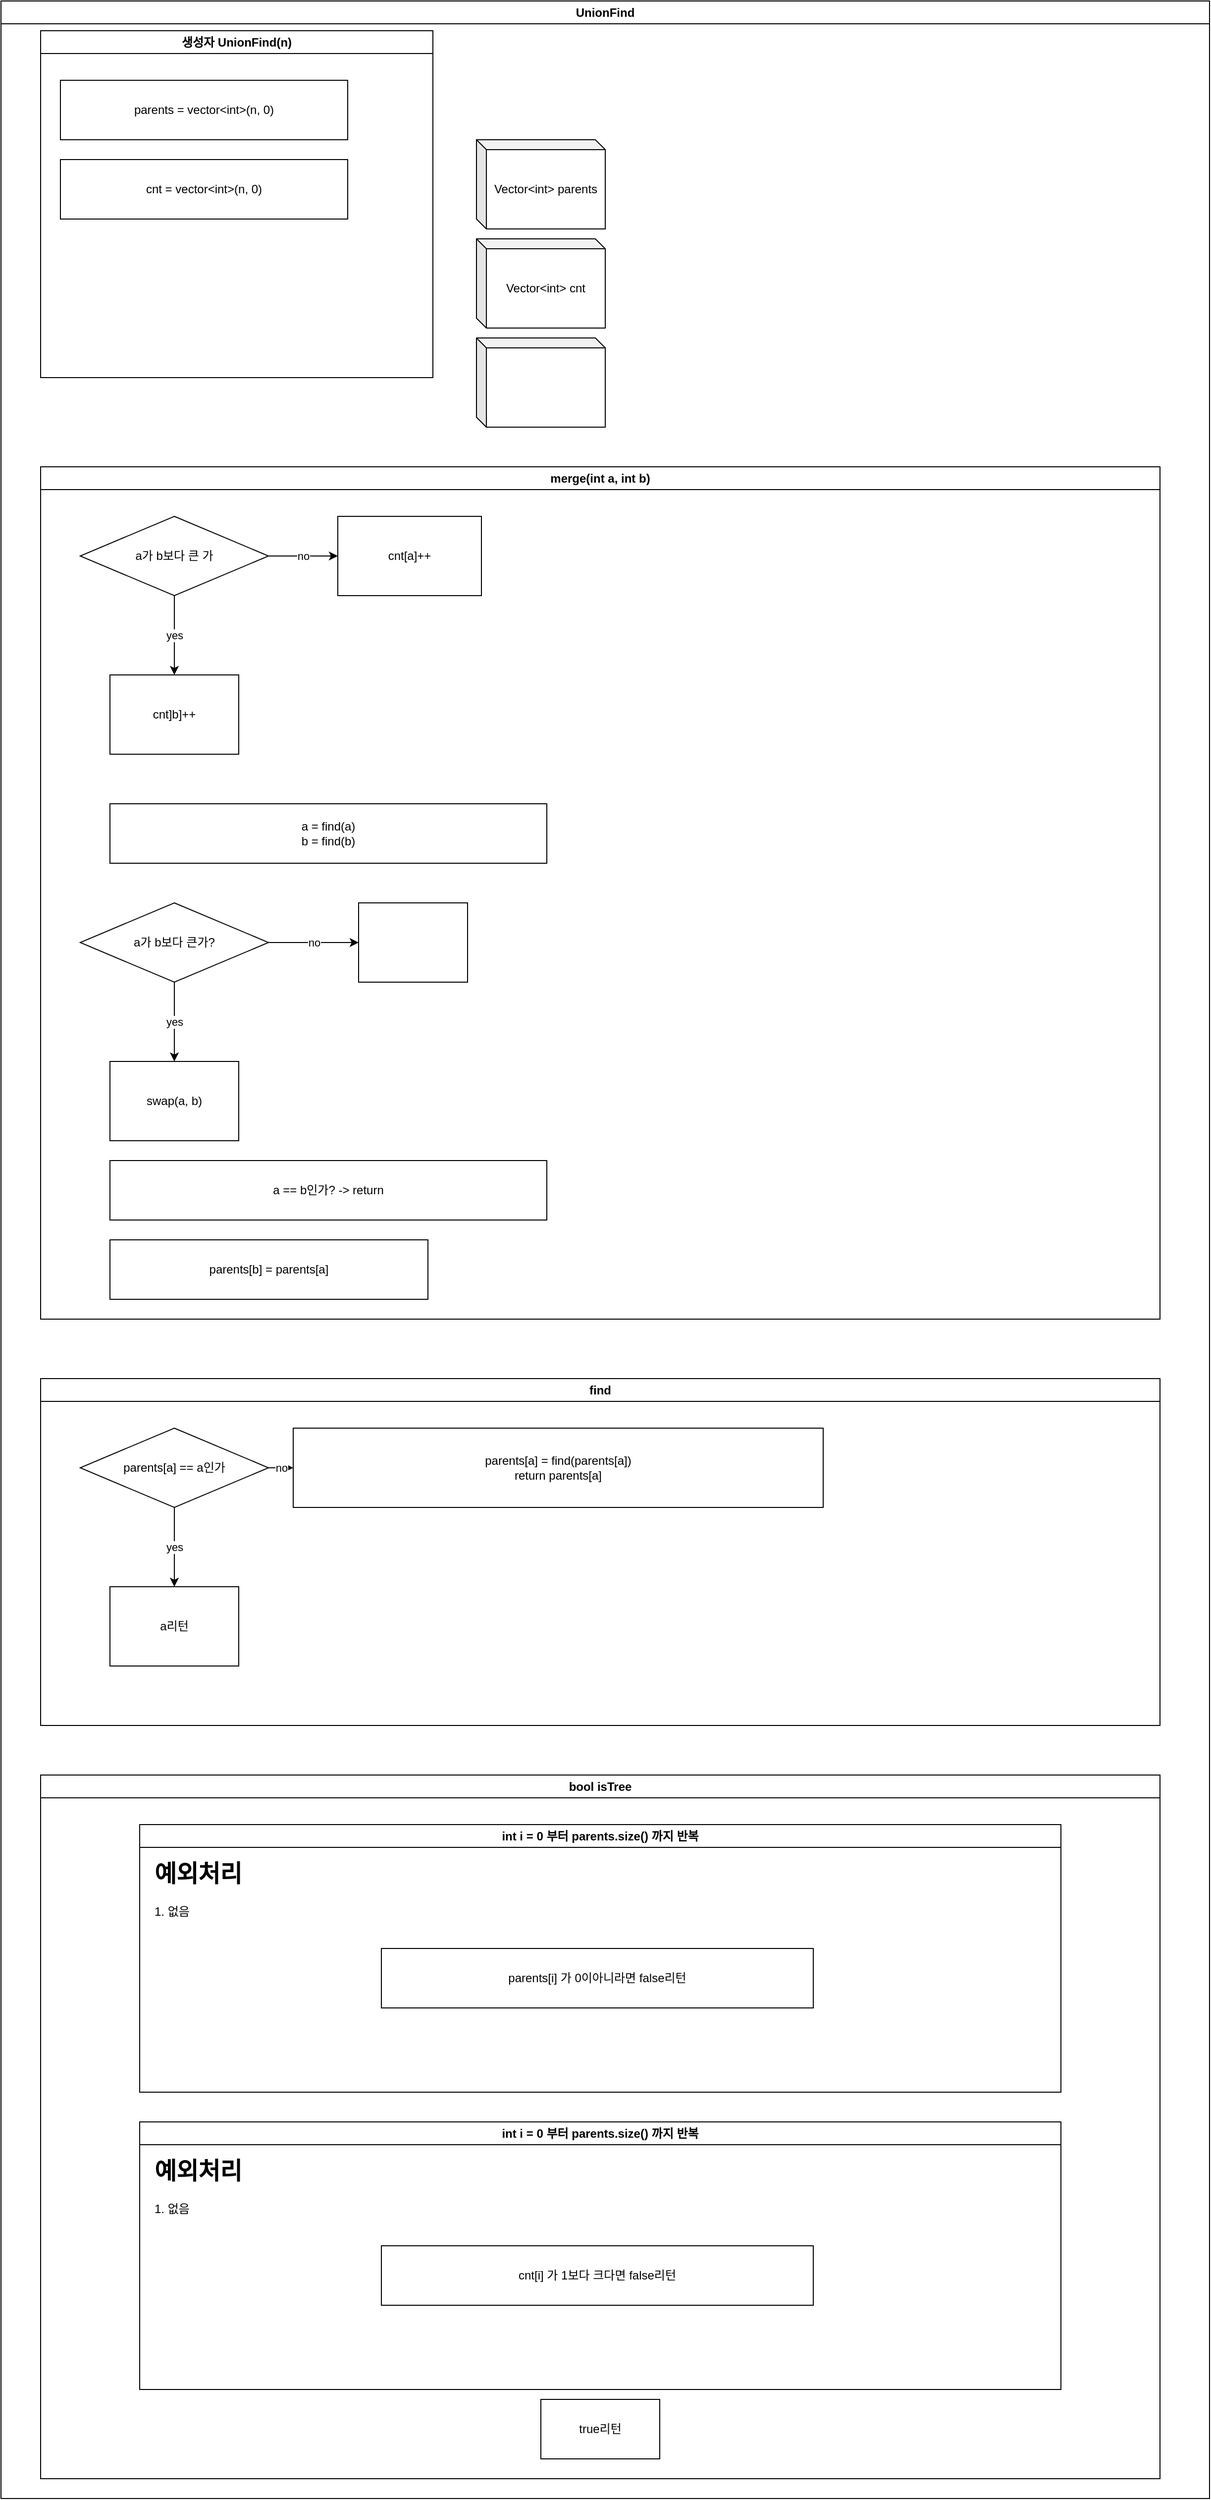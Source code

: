 <mxfile version="22.1.16" type="device">
  <diagram name="페이지-1" id="3VjnVeAc0_2cmoW5PGLg">
    <mxGraphModel dx="1578" dy="992" grid="1" gridSize="10" guides="1" tooltips="1" connect="1" arrows="1" fold="1" page="1" pageScale="1" pageWidth="827" pageHeight="1169" math="0" shadow="0">
      <root>
        <mxCell id="0" />
        <mxCell id="1" parent="0" />
        <mxCell id="7X4wFrNVQA_9VCMaoKpa-1" value="UnionFind" style="swimlane;whiteSpace=wrap;html=1;" vertex="1" parent="1">
          <mxGeometry x="30" y="40" width="1220" height="2520" as="geometry" />
        </mxCell>
        <mxCell id="7X4wFrNVQA_9VCMaoKpa-3" value="merge(int a, int b)" style="swimlane;whiteSpace=wrap;html=1;" vertex="1" parent="7X4wFrNVQA_9VCMaoKpa-1">
          <mxGeometry x="40" y="470" width="1130" height="860" as="geometry" />
        </mxCell>
        <mxCell id="7X4wFrNVQA_9VCMaoKpa-21" value="" style="group" vertex="1" connectable="0" parent="7X4wFrNVQA_9VCMaoKpa-3">
          <mxGeometry x="70" y="440" width="295" height="240" as="geometry" />
        </mxCell>
        <mxCell id="7X4wFrNVQA_9VCMaoKpa-22" value="a가 b보다 큰가?" style="rhombus;whiteSpace=wrap;html=1;" vertex="1" parent="7X4wFrNVQA_9VCMaoKpa-21">
          <mxGeometry x="-30" width="190" height="80" as="geometry" />
        </mxCell>
        <mxCell id="7X4wFrNVQA_9VCMaoKpa-23" value="swap(a, b)" style="whiteSpace=wrap;html=1;rounded=0;" vertex="1" parent="7X4wFrNVQA_9VCMaoKpa-21">
          <mxGeometry y="160" width="130" height="80" as="geometry" />
        </mxCell>
        <mxCell id="7X4wFrNVQA_9VCMaoKpa-24" value="yes" style="edgeStyle=orthogonalEdgeStyle;rounded=0;orthogonalLoop=1;jettySize=auto;html=1;" edge="1" parent="7X4wFrNVQA_9VCMaoKpa-21" source="7X4wFrNVQA_9VCMaoKpa-22" target="7X4wFrNVQA_9VCMaoKpa-23">
          <mxGeometry relative="1" as="geometry" />
        </mxCell>
        <mxCell id="7X4wFrNVQA_9VCMaoKpa-27" value="a = find(a)&lt;br&gt;b = find(b)" style="rounded=0;whiteSpace=wrap;html=1;" vertex="1" parent="7X4wFrNVQA_9VCMaoKpa-3">
          <mxGeometry x="70" y="340" width="441" height="60" as="geometry" />
        </mxCell>
        <mxCell id="7X4wFrNVQA_9VCMaoKpa-28" value="a == b인가? -&amp;gt; return" style="rounded=0;whiteSpace=wrap;html=1;" vertex="1" parent="7X4wFrNVQA_9VCMaoKpa-3">
          <mxGeometry x="70" y="700" width="441" height="60" as="geometry" />
        </mxCell>
        <mxCell id="7X4wFrNVQA_9VCMaoKpa-25" value="" style="whiteSpace=wrap;html=1;rounded=0;" vertex="1" parent="7X4wFrNVQA_9VCMaoKpa-3">
          <mxGeometry x="321" y="440" width="110" height="80" as="geometry" />
        </mxCell>
        <mxCell id="7X4wFrNVQA_9VCMaoKpa-26" value="no" style="edgeStyle=orthogonalEdgeStyle;rounded=0;orthogonalLoop=1;jettySize=auto;html=1;" edge="1" parent="7X4wFrNVQA_9VCMaoKpa-3" source="7X4wFrNVQA_9VCMaoKpa-22" target="7X4wFrNVQA_9VCMaoKpa-25">
          <mxGeometry relative="1" as="geometry" />
        </mxCell>
        <mxCell id="7X4wFrNVQA_9VCMaoKpa-35" value="parents[b] = parents[a]" style="rounded=0;whiteSpace=wrap;html=1;" vertex="1" parent="7X4wFrNVQA_9VCMaoKpa-3">
          <mxGeometry x="70" y="780" width="321" height="60" as="geometry" />
        </mxCell>
        <mxCell id="7X4wFrNVQA_9VCMaoKpa-38" value="" style="group" vertex="1" connectable="0" parent="7X4wFrNVQA_9VCMaoKpa-3">
          <mxGeometry x="70" y="50" width="330" height="240" as="geometry" />
        </mxCell>
        <mxCell id="7X4wFrNVQA_9VCMaoKpa-39" value="a가 b보다 큰 가" style="rhombus;whiteSpace=wrap;html=1;" vertex="1" parent="7X4wFrNVQA_9VCMaoKpa-38">
          <mxGeometry x="-30" width="190" height="80" as="geometry" />
        </mxCell>
        <mxCell id="7X4wFrNVQA_9VCMaoKpa-40" value="cnt]b]++" style="whiteSpace=wrap;html=1;rounded=0;" vertex="1" parent="7X4wFrNVQA_9VCMaoKpa-38">
          <mxGeometry y="160" width="130" height="80" as="geometry" />
        </mxCell>
        <mxCell id="7X4wFrNVQA_9VCMaoKpa-41" value="yes" style="edgeStyle=orthogonalEdgeStyle;rounded=0;orthogonalLoop=1;jettySize=auto;html=1;" edge="1" parent="7X4wFrNVQA_9VCMaoKpa-38" source="7X4wFrNVQA_9VCMaoKpa-39" target="7X4wFrNVQA_9VCMaoKpa-40">
          <mxGeometry relative="1" as="geometry" />
        </mxCell>
        <mxCell id="7X4wFrNVQA_9VCMaoKpa-42" value="cnt[a]++" style="whiteSpace=wrap;html=1;rounded=0;" vertex="1" parent="7X4wFrNVQA_9VCMaoKpa-38">
          <mxGeometry x="230" width="145" height="80" as="geometry" />
        </mxCell>
        <mxCell id="7X4wFrNVQA_9VCMaoKpa-43" value="no" style="edgeStyle=orthogonalEdgeStyle;rounded=0;orthogonalLoop=1;jettySize=auto;html=1;" edge="1" parent="7X4wFrNVQA_9VCMaoKpa-38" source="7X4wFrNVQA_9VCMaoKpa-39" target="7X4wFrNVQA_9VCMaoKpa-42">
          <mxGeometry relative="1" as="geometry" />
        </mxCell>
        <mxCell id="7X4wFrNVQA_9VCMaoKpa-2" value="find" style="swimlane;whiteSpace=wrap;html=1;" vertex="1" parent="7X4wFrNVQA_9VCMaoKpa-1">
          <mxGeometry x="40" y="1390" width="1130" height="350" as="geometry" />
        </mxCell>
        <mxCell id="7X4wFrNVQA_9VCMaoKpa-44" value="" style="group" vertex="1" connectable="0" parent="7X4wFrNVQA_9VCMaoKpa-2">
          <mxGeometry x="70" y="50" width="720" height="240" as="geometry" />
        </mxCell>
        <mxCell id="7X4wFrNVQA_9VCMaoKpa-45" value="parents[a] == a인가" style="rhombus;whiteSpace=wrap;html=1;" vertex="1" parent="7X4wFrNVQA_9VCMaoKpa-44">
          <mxGeometry x="-30" width="190" height="80" as="geometry" />
        </mxCell>
        <mxCell id="7X4wFrNVQA_9VCMaoKpa-46" value="a리턴" style="whiteSpace=wrap;html=1;rounded=0;" vertex="1" parent="7X4wFrNVQA_9VCMaoKpa-44">
          <mxGeometry y="160" width="130" height="80" as="geometry" />
        </mxCell>
        <mxCell id="7X4wFrNVQA_9VCMaoKpa-47" value="yes" style="edgeStyle=orthogonalEdgeStyle;rounded=0;orthogonalLoop=1;jettySize=auto;html=1;" edge="1" parent="7X4wFrNVQA_9VCMaoKpa-44" source="7X4wFrNVQA_9VCMaoKpa-45" target="7X4wFrNVQA_9VCMaoKpa-46">
          <mxGeometry relative="1" as="geometry" />
        </mxCell>
        <mxCell id="7X4wFrNVQA_9VCMaoKpa-48" value="parents[a] = find(parents[a])&lt;br&gt;return parents[a]" style="whiteSpace=wrap;html=1;rounded=0;" vertex="1" parent="7X4wFrNVQA_9VCMaoKpa-44">
          <mxGeometry x="185" width="535" height="80" as="geometry" />
        </mxCell>
        <mxCell id="7X4wFrNVQA_9VCMaoKpa-49" value="no" style="edgeStyle=orthogonalEdgeStyle;rounded=0;orthogonalLoop=1;jettySize=auto;html=1;" edge="1" parent="7X4wFrNVQA_9VCMaoKpa-44" source="7X4wFrNVQA_9VCMaoKpa-45" target="7X4wFrNVQA_9VCMaoKpa-48">
          <mxGeometry relative="1" as="geometry" />
        </mxCell>
        <mxCell id="7X4wFrNVQA_9VCMaoKpa-4" value="bool isTree" style="swimlane;whiteSpace=wrap;html=1;" vertex="1" parent="7X4wFrNVQA_9VCMaoKpa-1">
          <mxGeometry x="40" y="1790" width="1130" height="710" as="geometry" />
        </mxCell>
        <mxCell id="7X4wFrNVQA_9VCMaoKpa-50" value="int i = 0 부터 parents.size() 까지 반복" style="swimlane;whiteSpace=wrap;html=1;" vertex="1" parent="7X4wFrNVQA_9VCMaoKpa-4">
          <mxGeometry x="100" y="50" width="930" height="270" as="geometry" />
        </mxCell>
        <mxCell id="7X4wFrNVQA_9VCMaoKpa-51" value="&lt;h1&gt;예외처리&lt;/h1&gt;&lt;p&gt;1. 없음&lt;/p&gt;" style="text;html=1;strokeColor=none;fillColor=none;spacing=5;spacingTop=-20;whiteSpace=wrap;overflow=hidden;rounded=0;" vertex="1" parent="7X4wFrNVQA_9VCMaoKpa-50">
          <mxGeometry x="10" y="30" width="386" height="120" as="geometry" />
        </mxCell>
        <mxCell id="7X4wFrNVQA_9VCMaoKpa-52" value="parents[i] 가 0이아니라면 false리턴" style="rounded=0;whiteSpace=wrap;html=1;" vertex="1" parent="7X4wFrNVQA_9VCMaoKpa-50">
          <mxGeometry x="244" y="125" width="436" height="60" as="geometry" />
        </mxCell>
        <mxCell id="7X4wFrNVQA_9VCMaoKpa-53" value="int i = 0 부터 parents.size() 까지 반복" style="swimlane;whiteSpace=wrap;html=1;" vertex="1" parent="7X4wFrNVQA_9VCMaoKpa-4">
          <mxGeometry x="100" y="350" width="930" height="270" as="geometry" />
        </mxCell>
        <mxCell id="7X4wFrNVQA_9VCMaoKpa-54" value="&lt;h1&gt;예외처리&lt;/h1&gt;&lt;p&gt;1. 없음&lt;/p&gt;" style="text;html=1;strokeColor=none;fillColor=none;spacing=5;spacingTop=-20;whiteSpace=wrap;overflow=hidden;rounded=0;" vertex="1" parent="7X4wFrNVQA_9VCMaoKpa-53">
          <mxGeometry x="10" y="30" width="386" height="120" as="geometry" />
        </mxCell>
        <mxCell id="7X4wFrNVQA_9VCMaoKpa-55" value="cnt[i] 가 1보다 크다면 false리턴" style="rounded=0;whiteSpace=wrap;html=1;" vertex="1" parent="7X4wFrNVQA_9VCMaoKpa-53">
          <mxGeometry x="244" y="125" width="436" height="60" as="geometry" />
        </mxCell>
        <mxCell id="7X4wFrNVQA_9VCMaoKpa-59" value="true리턴" style="rounded=0;whiteSpace=wrap;html=1;" vertex="1" parent="7X4wFrNVQA_9VCMaoKpa-4">
          <mxGeometry x="505" y="630" width="120" height="60" as="geometry" />
        </mxCell>
        <mxCell id="7X4wFrNVQA_9VCMaoKpa-5" value="생성자 UnionFind(n)" style="swimlane;whiteSpace=wrap;html=1;" vertex="1" parent="7X4wFrNVQA_9VCMaoKpa-1">
          <mxGeometry x="40" y="30" width="396" height="350" as="geometry" />
        </mxCell>
        <mxCell id="7X4wFrNVQA_9VCMaoKpa-9" value="parents = vector&amp;lt;int&amp;gt;(n, 0)" style="rounded=0;whiteSpace=wrap;html=1;" vertex="1" parent="7X4wFrNVQA_9VCMaoKpa-5">
          <mxGeometry x="20" y="50" width="290" height="60" as="geometry" />
        </mxCell>
        <mxCell id="7X4wFrNVQA_9VCMaoKpa-20" value="cnt = vector&amp;lt;int&amp;gt;(n, 0)" style="rounded=0;whiteSpace=wrap;html=1;" vertex="1" parent="7X4wFrNVQA_9VCMaoKpa-5">
          <mxGeometry x="20" y="130" width="290" height="60" as="geometry" />
        </mxCell>
        <mxCell id="7X4wFrNVQA_9VCMaoKpa-6" value="Vector&amp;lt;int&amp;gt; parents" style="shape=cube;whiteSpace=wrap;html=1;boundedLbl=1;backgroundOutline=1;darkOpacity=0.05;darkOpacity2=0.1;size=10;" vertex="1" parent="7X4wFrNVQA_9VCMaoKpa-1">
          <mxGeometry x="480" y="140" width="130" height="90" as="geometry" />
        </mxCell>
        <mxCell id="7X4wFrNVQA_9VCMaoKpa-7" value="Vector&amp;lt;int&amp;gt; cnt" style="shape=cube;whiteSpace=wrap;html=1;boundedLbl=1;backgroundOutline=1;darkOpacity=0.05;darkOpacity2=0.1;size=10;" vertex="1" parent="7X4wFrNVQA_9VCMaoKpa-1">
          <mxGeometry x="480" y="240" width="130" height="90" as="geometry" />
        </mxCell>
        <mxCell id="7X4wFrNVQA_9VCMaoKpa-8" value="" style="shape=cube;whiteSpace=wrap;html=1;boundedLbl=1;backgroundOutline=1;darkOpacity=0.05;darkOpacity2=0.1;size=10;" vertex="1" parent="7X4wFrNVQA_9VCMaoKpa-1">
          <mxGeometry x="480" y="340" width="130" height="90" as="geometry" />
        </mxCell>
      </root>
    </mxGraphModel>
  </diagram>
</mxfile>
